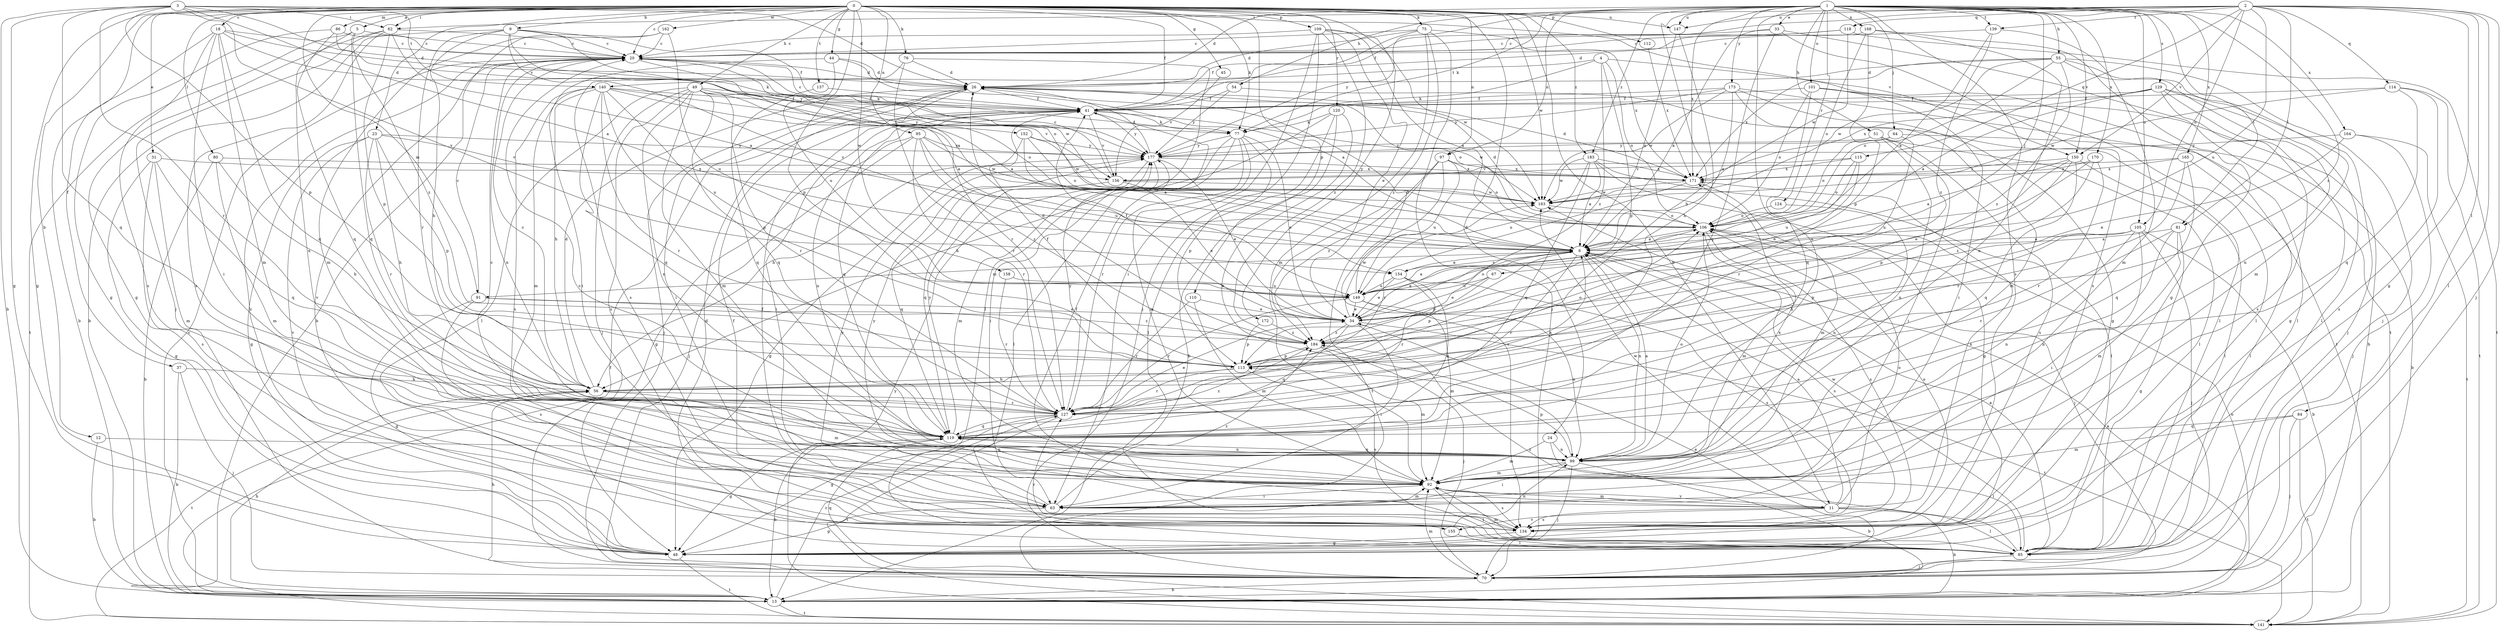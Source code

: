 strict digraph  {
0;
1;
2;
3;
4;
5;
6;
9;
11;
12;
13;
18;
20;
23;
24;
26;
31;
33;
34;
37;
41;
44;
45;
48;
49;
51;
54;
55;
56;
62;
63;
64;
67;
70;
75;
76;
77;
80;
81;
84;
85;
86;
91;
92;
95;
97;
99;
101;
105;
106;
109;
110;
112;
113;
114;
115;
118;
119;
120;
124;
127;
129;
134;
137;
139;
140;
141;
147;
149;
150;
152;
154;
155;
156;
158;
162;
163;
164;
165;
168;
170;
171;
172;
173;
177;
183;
184;
0 -> 5  [label=a];
0 -> 9  [label=b];
0 -> 11  [label=b];
0 -> 12  [label=b];
0 -> 18  [label=c];
0 -> 20  [label=c];
0 -> 23  [label=d];
0 -> 24  [label=d];
0 -> 31  [label=e];
0 -> 37  [label=f];
0 -> 41  [label=f];
0 -> 44  [label=g];
0 -> 45  [label=g];
0 -> 48  [label=g];
0 -> 49  [label=h];
0 -> 62  [label=i];
0 -> 75  [label=k];
0 -> 76  [label=k];
0 -> 77  [label=k];
0 -> 80  [label=l];
0 -> 86  [label=m];
0 -> 91  [label=m];
0 -> 95  [label=n];
0 -> 97  [label=n];
0 -> 109  [label=p];
0 -> 110  [label=p];
0 -> 112  [label=p];
0 -> 113  [label=p];
0 -> 120  [label=r];
0 -> 137  [label=t];
0 -> 147  [label=u];
0 -> 158  [label=w];
0 -> 162  [label=w];
0 -> 163  [label=w];
0 -> 172  [label=y];
0 -> 183  [label=z];
1 -> 26  [label=d];
1 -> 33  [label=e];
1 -> 51  [label=h];
1 -> 54  [label=h];
1 -> 55  [label=h];
1 -> 56  [label=h];
1 -> 64  [label=j];
1 -> 67  [label=j];
1 -> 77  [label=k];
1 -> 81  [label=l];
1 -> 97  [label=n];
1 -> 99  [label=n];
1 -> 101  [label=o];
1 -> 105  [label=o];
1 -> 124  [label=r];
1 -> 129  [label=s];
1 -> 134  [label=s];
1 -> 139  [label=t];
1 -> 147  [label=u];
1 -> 150  [label=v];
1 -> 164  [label=x];
1 -> 165  [label=x];
1 -> 168  [label=x];
1 -> 170  [label=x];
1 -> 171  [label=x];
1 -> 173  [label=y];
1 -> 177  [label=y];
1 -> 183  [label=z];
1 -> 184  [label=z];
2 -> 41  [label=f];
2 -> 48  [label=g];
2 -> 62  [label=i];
2 -> 70  [label=j];
2 -> 81  [label=l];
2 -> 84  [label=l];
2 -> 85  [label=l];
2 -> 105  [label=o];
2 -> 114  [label=q];
2 -> 115  [label=q];
2 -> 118  [label=q];
2 -> 139  [label=t];
2 -> 147  [label=u];
2 -> 149  [label=u];
2 -> 150  [label=v];
3 -> 6  [label=a];
3 -> 13  [label=b];
3 -> 26  [label=d];
3 -> 48  [label=g];
3 -> 62  [label=i];
3 -> 113  [label=p];
3 -> 119  [label=q];
3 -> 127  [label=r];
3 -> 140  [label=t];
3 -> 150  [label=v];
3 -> 152  [label=v];
3 -> 154  [label=v];
4 -> 77  [label=k];
4 -> 106  [label=o];
4 -> 113  [label=p];
4 -> 140  [label=t];
4 -> 141  [label=t];
4 -> 184  [label=z];
5 -> 20  [label=c];
5 -> 99  [label=n];
5 -> 119  [label=q];
5 -> 141  [label=t];
5 -> 184  [label=z];
6 -> 34  [label=e];
6 -> 91  [label=m];
6 -> 99  [label=n];
6 -> 113  [label=p];
6 -> 127  [label=r];
6 -> 134  [label=s];
6 -> 154  [label=v];
9 -> 6  [label=a];
9 -> 13  [label=b];
9 -> 20  [label=c];
9 -> 41  [label=f];
9 -> 56  [label=h];
9 -> 106  [label=o];
9 -> 127  [label=r];
9 -> 154  [label=v];
11 -> 6  [label=a];
11 -> 13  [label=b];
11 -> 20  [label=c];
11 -> 41  [label=f];
11 -> 85  [label=l];
11 -> 92  [label=m];
11 -> 106  [label=o];
11 -> 134  [label=s];
11 -> 155  [label=v];
11 -> 163  [label=w];
11 -> 171  [label=x];
12 -> 13  [label=b];
12 -> 99  [label=n];
13 -> 6  [label=a];
13 -> 20  [label=c];
13 -> 56  [label=h];
13 -> 106  [label=o];
13 -> 127  [label=r];
13 -> 141  [label=t];
18 -> 13  [label=b];
18 -> 20  [label=c];
18 -> 26  [label=d];
18 -> 63  [label=i];
18 -> 92  [label=m];
18 -> 119  [label=q];
18 -> 134  [label=s];
18 -> 177  [label=y];
20 -> 26  [label=d];
20 -> 77  [label=k];
20 -> 99  [label=n];
20 -> 155  [label=v];
20 -> 163  [label=w];
23 -> 48  [label=g];
23 -> 56  [label=h];
23 -> 113  [label=p];
23 -> 127  [label=r];
23 -> 155  [label=v];
23 -> 156  [label=v];
23 -> 177  [label=y];
24 -> 85  [label=l];
24 -> 92  [label=m];
24 -> 99  [label=n];
26 -> 41  [label=f];
26 -> 63  [label=i];
26 -> 70  [label=j];
26 -> 106  [label=o];
26 -> 127  [label=r];
31 -> 48  [label=g];
31 -> 92  [label=m];
31 -> 119  [label=q];
31 -> 134  [label=s];
31 -> 171  [label=x];
33 -> 6  [label=a];
33 -> 20  [label=c];
33 -> 119  [label=q];
33 -> 134  [label=s];
33 -> 141  [label=t];
34 -> 41  [label=f];
34 -> 63  [label=i];
34 -> 106  [label=o];
34 -> 119  [label=q];
34 -> 141  [label=t];
34 -> 163  [label=w];
34 -> 184  [label=z];
37 -> 13  [label=b];
37 -> 56  [label=h];
37 -> 70  [label=j];
41 -> 20  [label=c];
41 -> 63  [label=i];
41 -> 77  [label=k];
41 -> 99  [label=n];
41 -> 119  [label=q];
41 -> 156  [label=v];
41 -> 163  [label=w];
41 -> 177  [label=y];
44 -> 6  [label=a];
44 -> 26  [label=d];
44 -> 63  [label=i];
44 -> 149  [label=u];
45 -> 156  [label=v];
48 -> 20  [label=c];
48 -> 141  [label=t];
49 -> 6  [label=a];
49 -> 41  [label=f];
49 -> 70  [label=j];
49 -> 85  [label=l];
49 -> 92  [label=m];
49 -> 99  [label=n];
49 -> 106  [label=o];
49 -> 119  [label=q];
49 -> 127  [label=r];
49 -> 134  [label=s];
49 -> 177  [label=y];
51 -> 63  [label=i];
51 -> 85  [label=l];
51 -> 99  [label=n];
51 -> 134  [label=s];
51 -> 177  [label=y];
54 -> 41  [label=f];
54 -> 85  [label=l];
54 -> 177  [label=y];
55 -> 26  [label=d];
55 -> 70  [label=j];
55 -> 92  [label=m];
55 -> 99  [label=n];
55 -> 106  [label=o];
55 -> 163  [label=w];
55 -> 171  [label=x];
55 -> 184  [label=z];
56 -> 20  [label=c];
56 -> 26  [label=d];
56 -> 92  [label=m];
56 -> 127  [label=r];
56 -> 141  [label=t];
62 -> 6  [label=a];
62 -> 20  [label=c];
62 -> 48  [label=g];
62 -> 70  [label=j];
62 -> 113  [label=p];
62 -> 134  [label=s];
63 -> 41  [label=f];
63 -> 48  [label=g];
63 -> 92  [label=m];
63 -> 177  [label=y];
63 -> 184  [label=z];
64 -> 13  [label=b];
64 -> 106  [label=o];
64 -> 127  [label=r];
64 -> 177  [label=y];
67 -> 34  [label=e];
67 -> 113  [label=p];
67 -> 149  [label=u];
70 -> 13  [label=b];
70 -> 34  [label=e];
70 -> 56  [label=h];
70 -> 92  [label=m];
70 -> 119  [label=q];
75 -> 20  [label=c];
75 -> 26  [label=d];
75 -> 41  [label=f];
75 -> 70  [label=j];
75 -> 92  [label=m];
75 -> 171  [label=x];
75 -> 184  [label=z];
76 -> 26  [label=d];
76 -> 85  [label=l];
76 -> 127  [label=r];
76 -> 134  [label=s];
77 -> 34  [label=e];
77 -> 63  [label=i];
77 -> 85  [label=l];
77 -> 92  [label=m];
77 -> 113  [label=p];
77 -> 127  [label=r];
77 -> 177  [label=y];
80 -> 13  [label=b];
80 -> 56  [label=h];
80 -> 92  [label=m];
80 -> 171  [label=x];
81 -> 6  [label=a];
81 -> 48  [label=g];
81 -> 92  [label=m];
81 -> 99  [label=n];
81 -> 127  [label=r];
84 -> 70  [label=j];
84 -> 92  [label=m];
84 -> 119  [label=q];
84 -> 141  [label=t];
85 -> 6  [label=a];
85 -> 26  [label=d];
85 -> 70  [label=j];
85 -> 92  [label=m];
85 -> 127  [label=r];
85 -> 163  [label=w];
85 -> 184  [label=z];
86 -> 20  [label=c];
86 -> 48  [label=g];
86 -> 77  [label=k];
86 -> 119  [label=q];
91 -> 20  [label=c];
91 -> 34  [label=e];
91 -> 48  [label=g];
91 -> 134  [label=s];
91 -> 184  [label=z];
92 -> 63  [label=i];
92 -> 85  [label=l];
92 -> 134  [label=s];
92 -> 171  [label=x];
92 -> 177  [label=y];
92 -> 11  [label=v];
95 -> 48  [label=g];
95 -> 70  [label=j];
95 -> 127  [label=r];
95 -> 149  [label=u];
95 -> 163  [label=w];
95 -> 177  [label=y];
95 -> 184  [label=z];
97 -> 106  [label=o];
97 -> 134  [label=s];
97 -> 141  [label=t];
97 -> 149  [label=u];
97 -> 171  [label=x];
97 -> 184  [label=z];
99 -> 6  [label=a];
99 -> 13  [label=b];
99 -> 20  [label=c];
99 -> 63  [label=i];
99 -> 70  [label=j];
99 -> 92  [label=m];
99 -> 106  [label=o];
99 -> 113  [label=p];
99 -> 119  [label=q];
101 -> 13  [label=b];
101 -> 41  [label=f];
101 -> 63  [label=i];
101 -> 85  [label=l];
101 -> 106  [label=o];
101 -> 119  [label=q];
105 -> 6  [label=a];
105 -> 13  [label=b];
105 -> 56  [label=h];
105 -> 63  [label=i];
105 -> 70  [label=j];
105 -> 99  [label=n];
105 -> 113  [label=p];
106 -> 6  [label=a];
106 -> 26  [label=d];
106 -> 70  [label=j];
106 -> 92  [label=m];
106 -> 134  [label=s];
109 -> 6  [label=a];
109 -> 20  [label=c];
109 -> 34  [label=e];
109 -> 63  [label=i];
109 -> 70  [label=j];
109 -> 163  [label=w];
109 -> 184  [label=z];
110 -> 34  [label=e];
110 -> 92  [label=m];
110 -> 127  [label=r];
112 -> 171  [label=x];
113 -> 41  [label=f];
113 -> 56  [label=h];
113 -> 106  [label=o];
113 -> 127  [label=r];
113 -> 134  [label=s];
114 -> 41  [label=f];
114 -> 119  [label=q];
114 -> 134  [label=s];
114 -> 141  [label=t];
114 -> 163  [label=w];
115 -> 34  [label=e];
115 -> 106  [label=o];
115 -> 149  [label=u];
115 -> 156  [label=v];
115 -> 171  [label=x];
118 -> 20  [label=c];
118 -> 26  [label=d];
118 -> 141  [label=t];
118 -> 163  [label=w];
119 -> 13  [label=b];
119 -> 48  [label=g];
119 -> 99  [label=n];
119 -> 177  [label=y];
119 -> 184  [label=z];
120 -> 13  [label=b];
120 -> 56  [label=h];
120 -> 77  [label=k];
120 -> 85  [label=l];
120 -> 99  [label=n];
124 -> 99  [label=n];
124 -> 106  [label=o];
127 -> 6  [label=a];
127 -> 34  [label=e];
127 -> 48  [label=g];
127 -> 119  [label=q];
127 -> 141  [label=t];
127 -> 177  [label=y];
129 -> 6  [label=a];
129 -> 41  [label=f];
129 -> 48  [label=g];
129 -> 70  [label=j];
129 -> 85  [label=l];
129 -> 134  [label=s];
129 -> 171  [label=x];
134 -> 41  [label=f];
134 -> 48  [label=g];
134 -> 106  [label=o];
137 -> 41  [label=f];
137 -> 119  [label=q];
139 -> 6  [label=a];
139 -> 20  [label=c];
139 -> 92  [label=m];
139 -> 184  [label=z];
140 -> 6  [label=a];
140 -> 41  [label=f];
140 -> 56  [label=h];
140 -> 92  [label=m];
140 -> 113  [label=p];
140 -> 119  [label=q];
140 -> 127  [label=r];
140 -> 134  [label=s];
140 -> 149  [label=u];
140 -> 156  [label=v];
141 -> 41  [label=f];
141 -> 177  [label=y];
147 -> 6  [label=a];
147 -> 56  [label=h];
149 -> 6  [label=a];
149 -> 26  [label=d];
149 -> 34  [label=e];
149 -> 92  [label=m];
149 -> 99  [label=n];
149 -> 127  [label=r];
150 -> 6  [label=a];
150 -> 85  [label=l];
150 -> 113  [label=p];
150 -> 119  [label=q];
150 -> 149  [label=u];
150 -> 171  [label=x];
152 -> 6  [label=a];
152 -> 56  [label=h];
152 -> 106  [label=o];
152 -> 163  [label=w];
152 -> 177  [label=y];
154 -> 6  [label=a];
154 -> 34  [label=e];
154 -> 119  [label=q];
154 -> 127  [label=r];
154 -> 134  [label=s];
154 -> 149  [label=u];
155 -> 85  [label=l];
155 -> 99  [label=n];
156 -> 20  [label=c];
156 -> 34  [label=e];
156 -> 119  [label=q];
156 -> 163  [label=w];
158 -> 127  [label=r];
158 -> 149  [label=u];
162 -> 13  [label=b];
162 -> 20  [label=c];
162 -> 92  [label=m];
162 -> 149  [label=u];
163 -> 106  [label=o];
164 -> 34  [label=e];
164 -> 70  [label=j];
164 -> 141  [label=t];
164 -> 177  [label=y];
165 -> 85  [label=l];
165 -> 119  [label=q];
165 -> 127  [label=r];
165 -> 156  [label=v];
165 -> 171  [label=x];
168 -> 20  [label=c];
168 -> 48  [label=g];
168 -> 99  [label=n];
168 -> 106  [label=o];
168 -> 113  [label=p];
170 -> 34  [label=e];
170 -> 127  [label=r];
170 -> 171  [label=x];
170 -> 184  [label=z];
171 -> 26  [label=d];
171 -> 92  [label=m];
171 -> 127  [label=r];
171 -> 163  [label=w];
172 -> 113  [label=p];
172 -> 184  [label=z];
173 -> 6  [label=a];
173 -> 41  [label=f];
173 -> 48  [label=g];
173 -> 85  [label=l];
173 -> 92  [label=m];
173 -> 163  [label=w];
173 -> 177  [label=y];
177 -> 26  [label=d];
177 -> 34  [label=e];
177 -> 48  [label=g];
177 -> 92  [label=m];
177 -> 119  [label=q];
177 -> 171  [label=x];
183 -> 6  [label=a];
183 -> 48  [label=g];
183 -> 85  [label=l];
183 -> 119  [label=q];
183 -> 149  [label=u];
183 -> 163  [label=w];
183 -> 171  [label=x];
184 -> 26  [label=d];
184 -> 70  [label=j];
184 -> 92  [label=m];
184 -> 113  [label=p];
}
